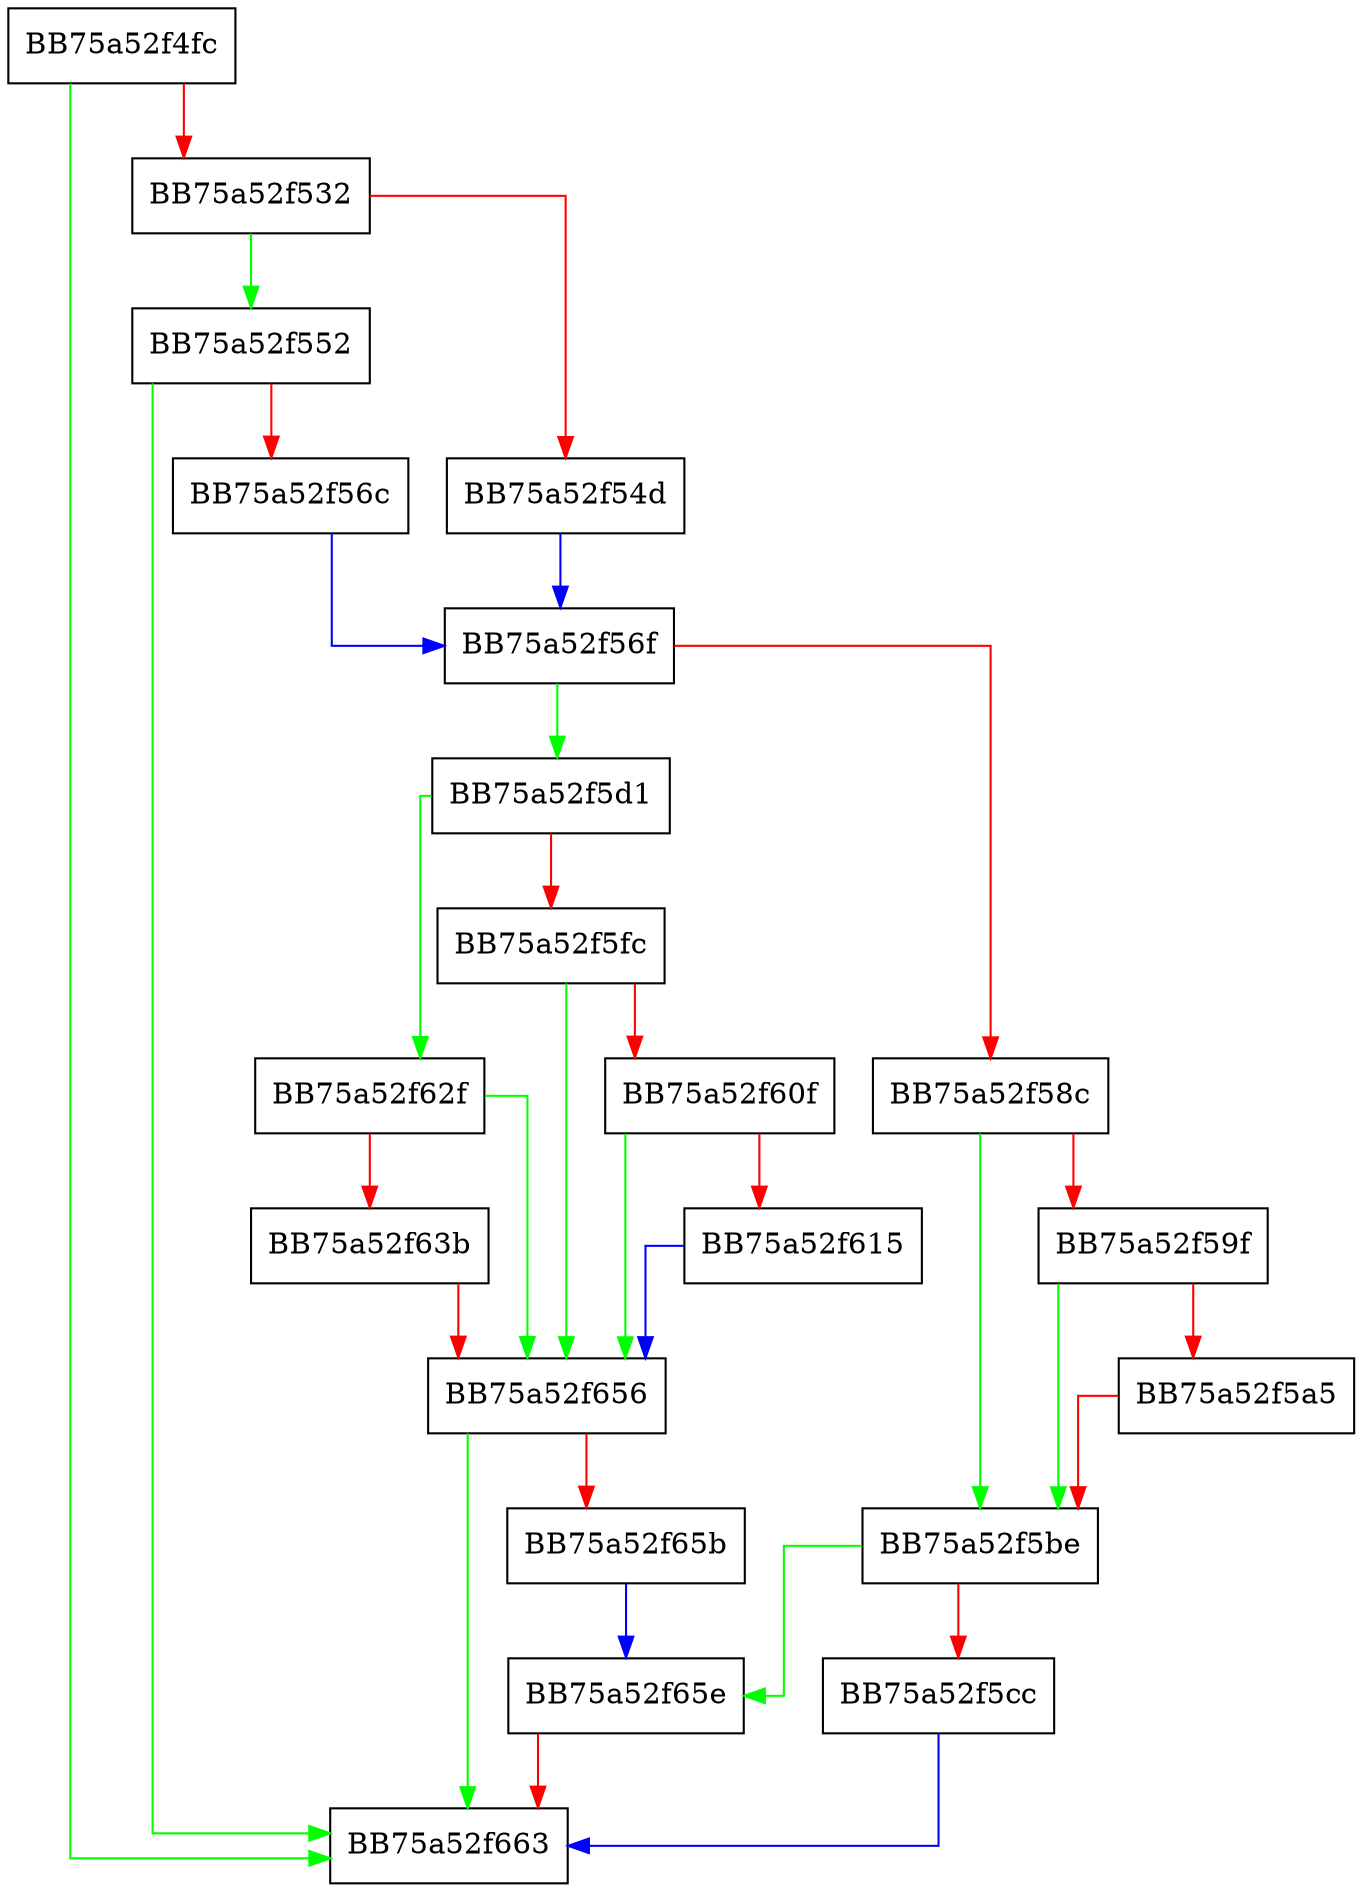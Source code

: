 digraph HipsStreamScanCheckWrapper {
  node [shape="box"];
  graph [splines=ortho];
  BB75a52f4fc -> BB75a52f663 [color="green"];
  BB75a52f4fc -> BB75a52f532 [color="red"];
  BB75a52f532 -> BB75a52f552 [color="green"];
  BB75a52f532 -> BB75a52f54d [color="red"];
  BB75a52f54d -> BB75a52f56f [color="blue"];
  BB75a52f552 -> BB75a52f663 [color="green"];
  BB75a52f552 -> BB75a52f56c [color="red"];
  BB75a52f56c -> BB75a52f56f [color="blue"];
  BB75a52f56f -> BB75a52f5d1 [color="green"];
  BB75a52f56f -> BB75a52f58c [color="red"];
  BB75a52f58c -> BB75a52f5be [color="green"];
  BB75a52f58c -> BB75a52f59f [color="red"];
  BB75a52f59f -> BB75a52f5be [color="green"];
  BB75a52f59f -> BB75a52f5a5 [color="red"];
  BB75a52f5a5 -> BB75a52f5be [color="red"];
  BB75a52f5be -> BB75a52f65e [color="green"];
  BB75a52f5be -> BB75a52f5cc [color="red"];
  BB75a52f5cc -> BB75a52f663 [color="blue"];
  BB75a52f5d1 -> BB75a52f62f [color="green"];
  BB75a52f5d1 -> BB75a52f5fc [color="red"];
  BB75a52f5fc -> BB75a52f656 [color="green"];
  BB75a52f5fc -> BB75a52f60f [color="red"];
  BB75a52f60f -> BB75a52f656 [color="green"];
  BB75a52f60f -> BB75a52f615 [color="red"];
  BB75a52f615 -> BB75a52f656 [color="blue"];
  BB75a52f62f -> BB75a52f656 [color="green"];
  BB75a52f62f -> BB75a52f63b [color="red"];
  BB75a52f63b -> BB75a52f656 [color="red"];
  BB75a52f656 -> BB75a52f663 [color="green"];
  BB75a52f656 -> BB75a52f65b [color="red"];
  BB75a52f65b -> BB75a52f65e [color="blue"];
  BB75a52f65e -> BB75a52f663 [color="red"];
}
